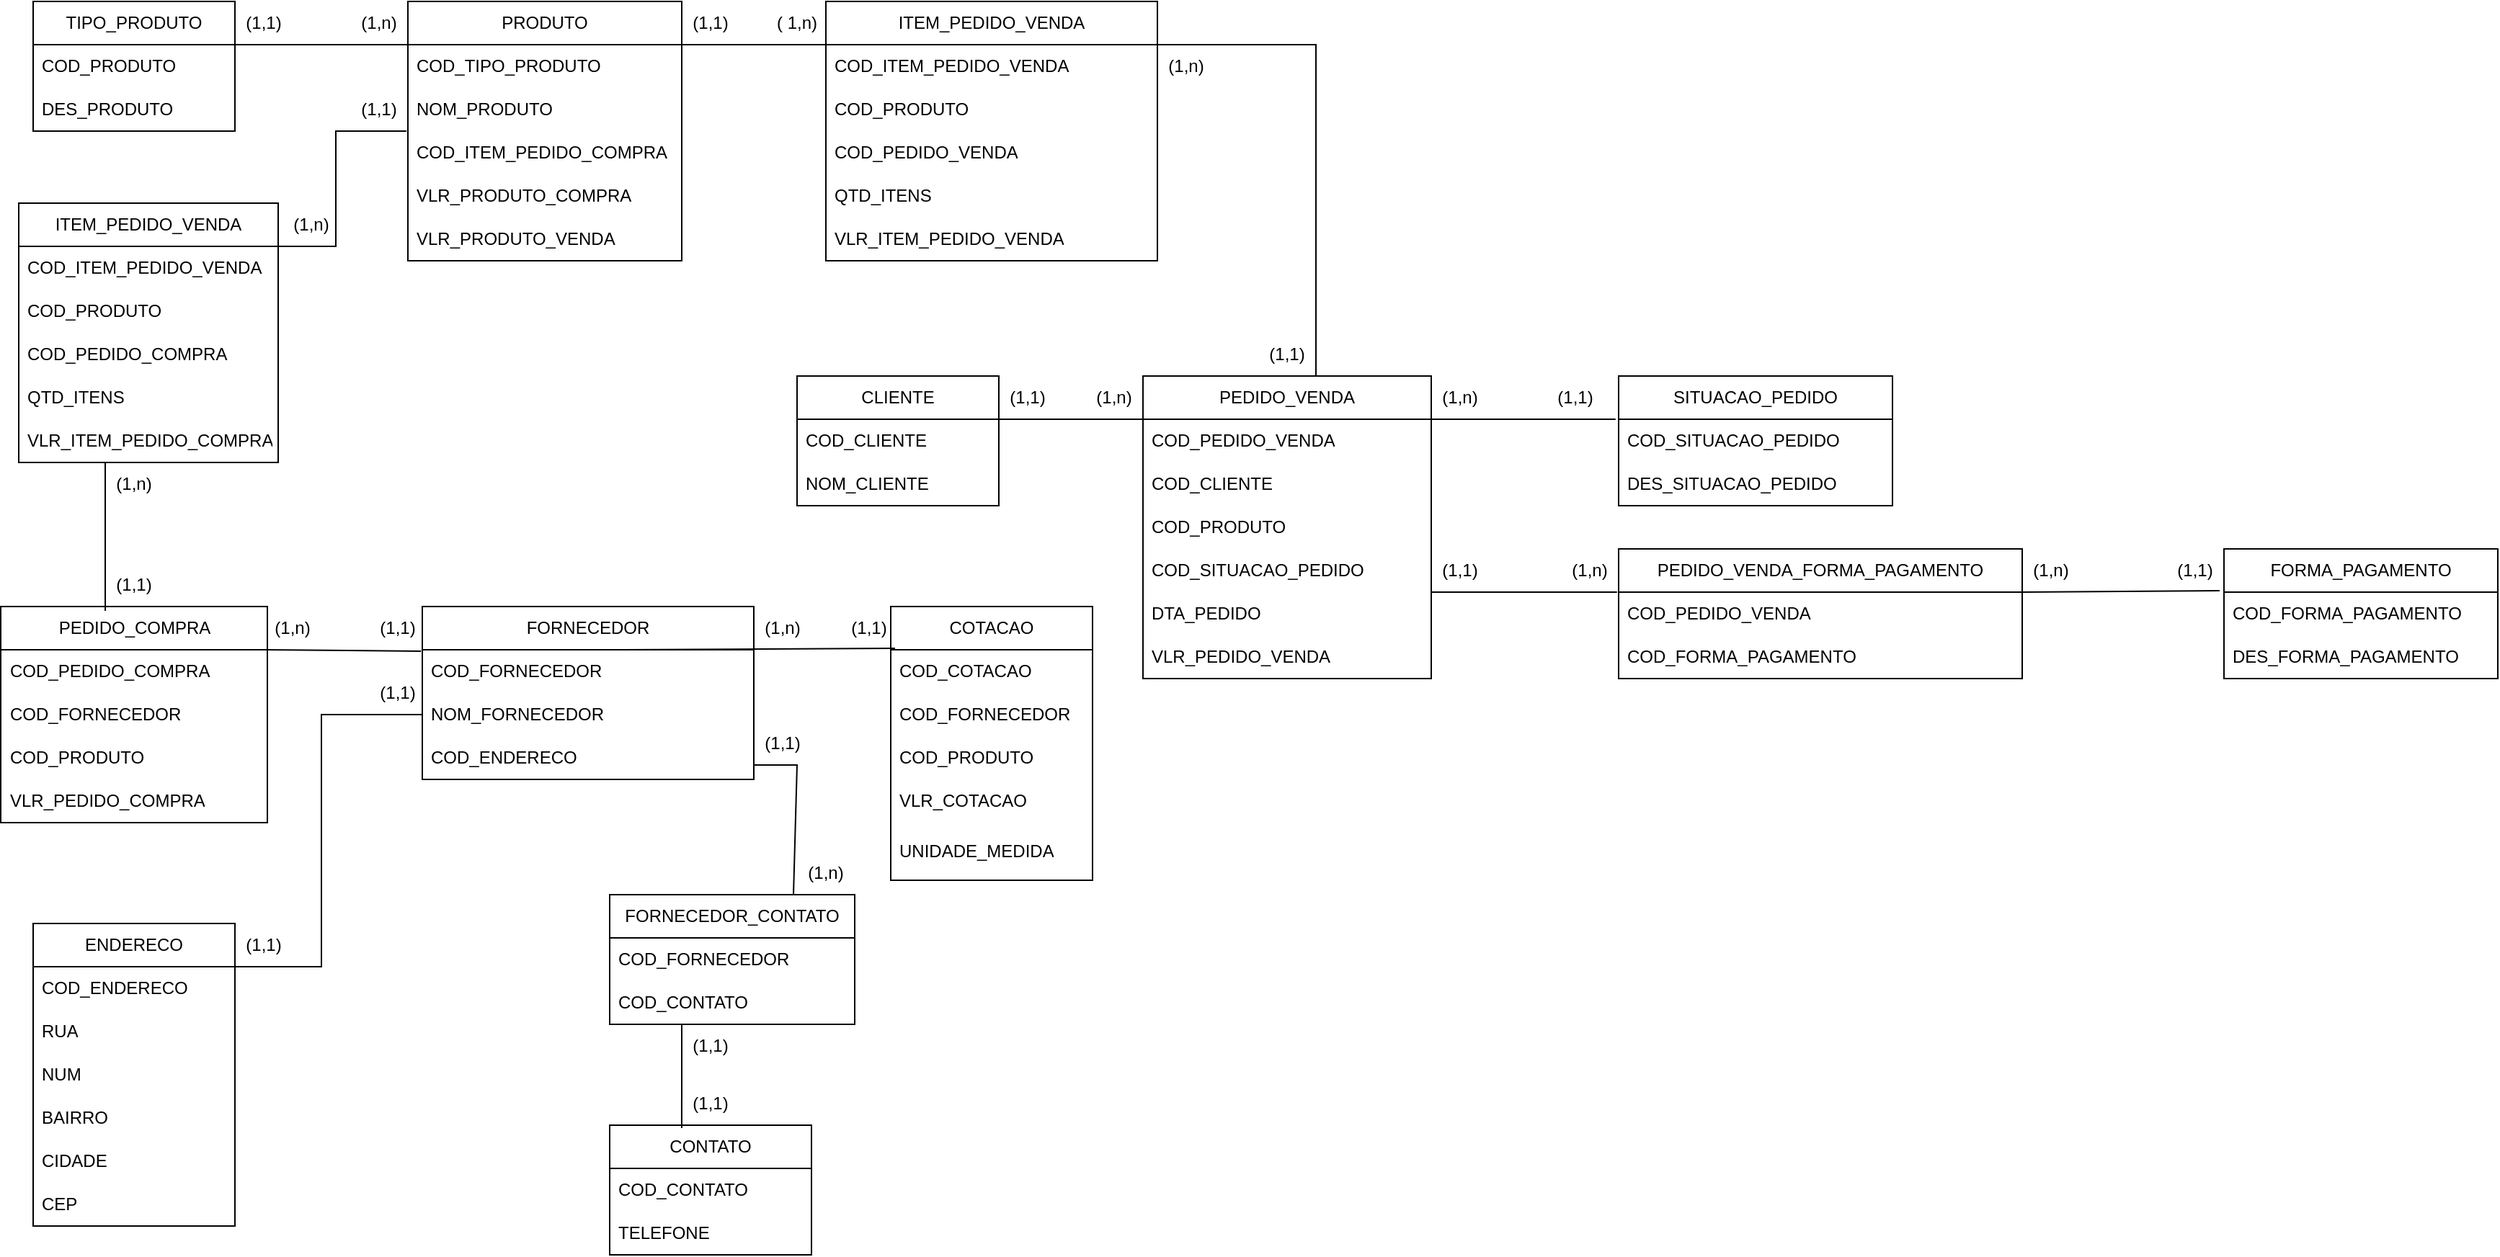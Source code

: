 <mxfile version="21.7.5" type="google">
  <diagram name="Page-1" id="29qb2iqoRdpx3Sh8ipf0">
    <mxGraphModel grid="1" page="1" gridSize="10" guides="1" tooltips="1" connect="1" arrows="1" fold="1" pageScale="1" pageWidth="850" pageHeight="1100" math="0" shadow="0">
      <root>
        <mxCell id="0" />
        <mxCell id="1" parent="0" />
        <mxCell id="MdboUgI8TvP3iprR90km-1" value="PRODUTO" style="swimlane;fontStyle=0;childLayout=stackLayout;horizontal=1;startSize=30;horizontalStack=0;resizeParent=1;resizeParentMax=0;resizeLast=0;collapsible=1;marginBottom=0;whiteSpace=wrap;html=1;" vertex="1" parent="1">
          <mxGeometry x="60" y="320" width="190" height="180" as="geometry" />
        </mxCell>
        <mxCell id="MdboUgI8TvP3iprR90km-2" value="COD_TIPO_PRODUTO" style="text;strokeColor=none;fillColor=none;align=left;verticalAlign=middle;spacingLeft=4;spacingRight=4;overflow=hidden;points=[[0,0.5],[1,0.5]];portConstraint=eastwest;rotatable=0;whiteSpace=wrap;html=1;" vertex="1" parent="MdboUgI8TvP3iprR90km-1">
          <mxGeometry y="30" width="190" height="30" as="geometry" />
        </mxCell>
        <mxCell id="MdboUgI8TvP3iprR90km-3" value="NOM_PRODUTO" style="text;strokeColor=none;fillColor=none;align=left;verticalAlign=middle;spacingLeft=4;spacingRight=4;overflow=hidden;points=[[0,0.5],[1,0.5]];portConstraint=eastwest;rotatable=0;whiteSpace=wrap;html=1;" vertex="1" parent="MdboUgI8TvP3iprR90km-1">
          <mxGeometry y="60" width="190" height="30" as="geometry" />
        </mxCell>
        <mxCell id="MdboUgI8TvP3iprR90km-4" value="COD_ITEM_PEDIDO_COMPRA" style="text;strokeColor=none;fillColor=none;align=left;verticalAlign=middle;spacingLeft=4;spacingRight=4;overflow=hidden;points=[[0,0.5],[1,0.5]];portConstraint=eastwest;rotatable=0;whiteSpace=wrap;html=1;" vertex="1" parent="MdboUgI8TvP3iprR90km-1">
          <mxGeometry y="90" width="190" height="30" as="geometry" />
        </mxCell>
        <mxCell id="MdboUgI8TvP3iprR90km-5" value="VLR_PRODUTO_COMPRA" style="text;strokeColor=none;fillColor=none;align=left;verticalAlign=middle;spacingLeft=4;spacingRight=4;overflow=hidden;points=[[0,0.5],[1,0.5]];portConstraint=eastwest;rotatable=0;whiteSpace=wrap;html=1;" vertex="1" parent="MdboUgI8TvP3iprR90km-1">
          <mxGeometry y="120" width="190" height="30" as="geometry" />
        </mxCell>
        <mxCell id="MdboUgI8TvP3iprR90km-6" value="VLR_PRODUTO_VENDA" style="text;strokeColor=none;fillColor=none;align=left;verticalAlign=middle;spacingLeft=4;spacingRight=4;overflow=hidden;points=[[0,0.5],[1,0.5]];portConstraint=eastwest;rotatable=0;whiteSpace=wrap;html=1;" vertex="1" parent="MdboUgI8TvP3iprR90km-1">
          <mxGeometry y="150" width="190" height="30" as="geometry" />
        </mxCell>
        <mxCell id="MdboUgI8TvP3iprR90km-7" value="TIPO_PRODUTO" style="swimlane;fontStyle=0;childLayout=stackLayout;horizontal=1;startSize=30;horizontalStack=0;resizeParent=1;resizeParentMax=0;resizeLast=0;collapsible=1;marginBottom=0;whiteSpace=wrap;html=1;" vertex="1" parent="1">
          <mxGeometry x="-200" y="320" width="140" height="90" as="geometry" />
        </mxCell>
        <mxCell id="MdboUgI8TvP3iprR90km-8" value="COD_PRODUTO" style="text;strokeColor=none;fillColor=none;align=left;verticalAlign=middle;spacingLeft=4;spacingRight=4;overflow=hidden;points=[[0,0.5],[1,0.5]];portConstraint=eastwest;rotatable=0;whiteSpace=wrap;html=1;" vertex="1" parent="MdboUgI8TvP3iprR90km-7">
          <mxGeometry y="30" width="140" height="30" as="geometry" />
        </mxCell>
        <mxCell id="MdboUgI8TvP3iprR90km-9" value="DES_PRODUTO" style="text;strokeColor=none;fillColor=none;align=left;verticalAlign=middle;spacingLeft=4;spacingRight=4;overflow=hidden;points=[[0,0.5],[1,0.5]];portConstraint=eastwest;rotatable=0;whiteSpace=wrap;html=1;" vertex="1" parent="MdboUgI8TvP3iprR90km-7">
          <mxGeometry y="60" width="140" height="30" as="geometry" />
        </mxCell>
        <mxCell id="MdboUgI8TvP3iprR90km-10" value="" style="endArrow=none;html=1;rounded=0;" edge="1" parent="1">
          <mxGeometry width="50" height="50" relative="1" as="geometry">
            <mxPoint x="-60" y="350" as="sourcePoint" />
            <mxPoint x="60" y="350" as="targetPoint" />
          </mxGeometry>
        </mxCell>
        <mxCell id="MdboUgI8TvP3iprR90km-11" value="FORNECEDOR" style="swimlane;fontStyle=0;childLayout=stackLayout;horizontal=1;startSize=30;horizontalStack=0;resizeParent=1;resizeParentMax=0;resizeLast=0;collapsible=1;marginBottom=0;whiteSpace=wrap;html=1;" vertex="1" parent="1">
          <mxGeometry x="70" y="740" width="230" height="120" as="geometry" />
        </mxCell>
        <mxCell id="MdboUgI8TvP3iprR90km-12" value="COD_FORNECEDOR" style="text;strokeColor=none;fillColor=none;align=left;verticalAlign=middle;spacingLeft=4;spacingRight=4;overflow=hidden;points=[[0,0.5],[1,0.5]];portConstraint=eastwest;rotatable=0;whiteSpace=wrap;html=1;" vertex="1" parent="MdboUgI8TvP3iprR90km-11">
          <mxGeometry y="30" width="230" height="30" as="geometry" />
        </mxCell>
        <mxCell id="MdboUgI8TvP3iprR90km-13" value="NOM_FORNECEDOR" style="text;strokeColor=none;fillColor=none;align=left;verticalAlign=middle;spacingLeft=4;spacingRight=4;overflow=hidden;points=[[0,0.5],[1,0.5]];portConstraint=eastwest;rotatable=0;whiteSpace=wrap;html=1;" vertex="1" parent="MdboUgI8TvP3iprR90km-11">
          <mxGeometry y="60" width="230" height="30" as="geometry" />
        </mxCell>
        <mxCell id="MdboUgI8TvP3iprR90km-14" value="COD_ENDERECO" style="text;strokeColor=none;fillColor=none;align=left;verticalAlign=middle;spacingLeft=4;spacingRight=4;overflow=hidden;points=[[0,0.5],[1,0.5]];portConstraint=eastwest;rotatable=0;whiteSpace=wrap;html=1;" vertex="1" parent="MdboUgI8TvP3iprR90km-11">
          <mxGeometry y="90" width="230" height="30" as="geometry" />
        </mxCell>
        <mxCell id="MdboUgI8TvP3iprR90km-15" value="CLIENTE" style="swimlane;fontStyle=0;childLayout=stackLayout;horizontal=1;startSize=30;horizontalStack=0;resizeParent=1;resizeParentMax=0;resizeLast=0;collapsible=1;marginBottom=0;whiteSpace=wrap;html=1;" vertex="1" parent="1">
          <mxGeometry x="330" y="580" width="140" height="90" as="geometry" />
        </mxCell>
        <mxCell id="MdboUgI8TvP3iprR90km-16" value="COD_CLIENTE" style="text;strokeColor=none;fillColor=none;align=left;verticalAlign=middle;spacingLeft=4;spacingRight=4;overflow=hidden;points=[[0,0.5],[1,0.5]];portConstraint=eastwest;rotatable=0;whiteSpace=wrap;html=1;" vertex="1" parent="MdboUgI8TvP3iprR90km-15">
          <mxGeometry y="30" width="140" height="30" as="geometry" />
        </mxCell>
        <mxCell id="MdboUgI8TvP3iprR90km-17" value="NOM_CLIENTE" style="text;strokeColor=none;fillColor=none;align=left;verticalAlign=middle;spacingLeft=4;spacingRight=4;overflow=hidden;points=[[0,0.5],[1,0.5]];portConstraint=eastwest;rotatable=0;whiteSpace=wrap;html=1;" vertex="1" parent="MdboUgI8TvP3iprR90km-15">
          <mxGeometry y="60" width="140" height="30" as="geometry" />
        </mxCell>
        <mxCell id="MdboUgI8TvP3iprR90km-18" value="PEDIDO_VENDA" style="swimlane;fontStyle=0;childLayout=stackLayout;horizontal=1;startSize=30;horizontalStack=0;resizeParent=1;resizeParentMax=0;resizeLast=0;collapsible=1;marginBottom=0;whiteSpace=wrap;html=1;" vertex="1" parent="1">
          <mxGeometry x="570" y="580" width="200" height="210" as="geometry" />
        </mxCell>
        <mxCell id="MdboUgI8TvP3iprR90km-19" value="COD_PEDIDO_VENDA" style="text;strokeColor=none;fillColor=none;align=left;verticalAlign=middle;spacingLeft=4;spacingRight=4;overflow=hidden;points=[[0,0.5],[1,0.5]];portConstraint=eastwest;rotatable=0;whiteSpace=wrap;html=1;" vertex="1" parent="MdboUgI8TvP3iprR90km-18">
          <mxGeometry y="30" width="200" height="30" as="geometry" />
        </mxCell>
        <mxCell id="MdboUgI8TvP3iprR90km-20" value="COD_CLIENTE" style="text;strokeColor=none;fillColor=none;align=left;verticalAlign=middle;spacingLeft=4;spacingRight=4;overflow=hidden;points=[[0,0.5],[1,0.5]];portConstraint=eastwest;rotatable=0;whiteSpace=wrap;html=1;" vertex="1" parent="MdboUgI8TvP3iprR90km-18">
          <mxGeometry y="60" width="200" height="30" as="geometry" />
        </mxCell>
        <mxCell id="MdboUgI8TvP3iprR90km-21" value="COD_PRODUTO" style="text;strokeColor=none;fillColor=none;align=left;verticalAlign=middle;spacingLeft=4;spacingRight=4;overflow=hidden;points=[[0,0.5],[1,0.5]];portConstraint=eastwest;rotatable=0;whiteSpace=wrap;html=1;" vertex="1" parent="MdboUgI8TvP3iprR90km-18">
          <mxGeometry y="90" width="200" height="30" as="geometry" />
        </mxCell>
        <mxCell id="MdboUgI8TvP3iprR90km-22" value="COD_SITUACAO_PEDIDO" style="text;strokeColor=none;fillColor=none;align=left;verticalAlign=middle;spacingLeft=4;spacingRight=4;overflow=hidden;points=[[0,0.5],[1,0.5]];portConstraint=eastwest;rotatable=0;whiteSpace=wrap;html=1;" vertex="1" parent="MdboUgI8TvP3iprR90km-18">
          <mxGeometry y="120" width="200" height="30" as="geometry" />
        </mxCell>
        <mxCell id="MdboUgI8TvP3iprR90km-23" value="DTA_PEDIDO" style="text;strokeColor=none;fillColor=none;align=left;verticalAlign=middle;spacingLeft=4;spacingRight=4;overflow=hidden;points=[[0,0.5],[1,0.5]];portConstraint=eastwest;rotatable=0;whiteSpace=wrap;html=1;" vertex="1" parent="MdboUgI8TvP3iprR90km-18">
          <mxGeometry y="150" width="200" height="30" as="geometry" />
        </mxCell>
        <mxCell id="MdboUgI8TvP3iprR90km-24" value="VLR_PEDIDO_VENDA" style="text;strokeColor=none;fillColor=none;align=left;verticalAlign=middle;spacingLeft=4;spacingRight=4;overflow=hidden;points=[[0,0.5],[1,0.5]];portConstraint=eastwest;rotatable=0;whiteSpace=wrap;html=1;" vertex="1" parent="MdboUgI8TvP3iprR90km-18">
          <mxGeometry y="180" width="200" height="30" as="geometry" />
        </mxCell>
        <mxCell id="MdboUgI8TvP3iprR90km-25" value="SITUACAO_PEDIDO" style="swimlane;fontStyle=0;childLayout=stackLayout;horizontal=1;startSize=30;horizontalStack=0;resizeParent=1;resizeParentMax=0;resizeLast=0;collapsible=1;marginBottom=0;whiteSpace=wrap;html=1;" vertex="1" parent="1">
          <mxGeometry x="900" y="580" width="190" height="90" as="geometry" />
        </mxCell>
        <mxCell id="MdboUgI8TvP3iprR90km-26" value="COD_SITUACAO_PEDIDO" style="text;strokeColor=none;fillColor=none;align=left;verticalAlign=middle;spacingLeft=4;spacingRight=4;overflow=hidden;points=[[0,0.5],[1,0.5]];portConstraint=eastwest;rotatable=0;whiteSpace=wrap;html=1;" vertex="1" parent="MdboUgI8TvP3iprR90km-25">
          <mxGeometry y="30" width="190" height="30" as="geometry" />
        </mxCell>
        <mxCell id="MdboUgI8TvP3iprR90km-27" value="DES_SITUACAO_PEDIDO" style="text;strokeColor=none;fillColor=none;align=left;verticalAlign=middle;spacingLeft=4;spacingRight=4;overflow=hidden;points=[[0,0.5],[1,0.5]];portConstraint=eastwest;rotatable=0;whiteSpace=wrap;html=1;" vertex="1" parent="MdboUgI8TvP3iprR90km-25">
          <mxGeometry y="60" width="190" height="30" as="geometry" />
        </mxCell>
        <mxCell id="MdboUgI8TvP3iprR90km-28" value="FORMA_PAGAMENTO" style="swimlane;fontStyle=0;childLayout=stackLayout;horizontal=1;startSize=30;horizontalStack=0;resizeParent=1;resizeParentMax=0;resizeLast=0;collapsible=1;marginBottom=0;whiteSpace=wrap;html=1;" vertex="1" parent="1">
          <mxGeometry x="1320" y="700" width="190" height="90" as="geometry" />
        </mxCell>
        <mxCell id="MdboUgI8TvP3iprR90km-29" value="COD_FORMA_PAGAMENTO" style="text;strokeColor=none;fillColor=none;align=left;verticalAlign=middle;spacingLeft=4;spacingRight=4;overflow=hidden;points=[[0,0.5],[1,0.5]];portConstraint=eastwest;rotatable=0;whiteSpace=wrap;html=1;" vertex="1" parent="MdboUgI8TvP3iprR90km-28">
          <mxGeometry y="30" width="190" height="30" as="geometry" />
        </mxCell>
        <mxCell id="MdboUgI8TvP3iprR90km-30" value="DES_FORMA_PAGAMENTO" style="text;strokeColor=none;fillColor=none;align=left;verticalAlign=middle;spacingLeft=4;spacingRight=4;overflow=hidden;points=[[0,0.5],[1,0.5]];portConstraint=eastwest;rotatable=0;whiteSpace=wrap;html=1;" vertex="1" parent="MdboUgI8TvP3iprR90km-28">
          <mxGeometry y="60" width="190" height="30" as="geometry" />
        </mxCell>
        <mxCell id="MdboUgI8TvP3iprR90km-31" value="" style="endArrow=none;html=1;rounded=0;entryX=0.006;entryY=0;entryDx=0;entryDy=0;entryPerimeter=0;" edge="1" parent="1" target="MdboUgI8TvP3iprR90km-19">
          <mxGeometry width="50" height="50" relative="1" as="geometry">
            <mxPoint x="470" y="610" as="sourcePoint" />
            <mxPoint x="520" y="560" as="targetPoint" />
          </mxGeometry>
        </mxCell>
        <mxCell id="MdboUgI8TvP3iprR90km-32" value="" style="endArrow=none;html=1;rounded=0;entryX=-0.011;entryY=0;entryDx=0;entryDy=0;entryPerimeter=0;" edge="1" parent="1" target="MdboUgI8TvP3iprR90km-26">
          <mxGeometry width="50" height="50" relative="1" as="geometry">
            <mxPoint x="730" y="610" as="sourcePoint" />
            <mxPoint x="780" y="560" as="targetPoint" />
          </mxGeometry>
        </mxCell>
        <mxCell id="MdboUgI8TvP3iprR90km-33" value="COTACAO" style="swimlane;fontStyle=0;childLayout=stackLayout;horizontal=1;startSize=30;horizontalStack=0;resizeParent=1;resizeParentMax=0;resizeLast=0;collapsible=1;marginBottom=0;whiteSpace=wrap;html=1;" vertex="1" parent="1">
          <mxGeometry x="395" y="740" width="140" height="190" as="geometry" />
        </mxCell>
        <mxCell id="MdboUgI8TvP3iprR90km-34" value="COD_COTACAO" style="text;strokeColor=none;fillColor=none;align=left;verticalAlign=middle;spacingLeft=4;spacingRight=4;overflow=hidden;points=[[0,0.5],[1,0.5]];portConstraint=eastwest;rotatable=0;whiteSpace=wrap;html=1;" vertex="1" parent="MdboUgI8TvP3iprR90km-33">
          <mxGeometry y="30" width="140" height="30" as="geometry" />
        </mxCell>
        <mxCell id="MdboUgI8TvP3iprR90km-35" value="COD_FORNECEDOR" style="text;strokeColor=none;fillColor=none;align=left;verticalAlign=middle;spacingLeft=4;spacingRight=4;overflow=hidden;points=[[0,0.5],[1,0.5]];portConstraint=eastwest;rotatable=0;whiteSpace=wrap;html=1;" vertex="1" parent="MdboUgI8TvP3iprR90km-33">
          <mxGeometry y="60" width="140" height="30" as="geometry" />
        </mxCell>
        <mxCell id="MdboUgI8TvP3iprR90km-36" value="COD_PRODUTO" style="text;strokeColor=none;fillColor=none;align=left;verticalAlign=middle;spacingLeft=4;spacingRight=4;overflow=hidden;points=[[0,0.5],[1,0.5]];portConstraint=eastwest;rotatable=0;whiteSpace=wrap;html=1;" vertex="1" parent="MdboUgI8TvP3iprR90km-33">
          <mxGeometry y="90" width="140" height="30" as="geometry" />
        </mxCell>
        <mxCell id="MdboUgI8TvP3iprR90km-37" value="VLR_COTACAO" style="text;strokeColor=none;fillColor=none;align=left;verticalAlign=middle;spacingLeft=4;spacingRight=4;overflow=hidden;points=[[0,0.5],[1,0.5]];portConstraint=eastwest;rotatable=0;whiteSpace=wrap;html=1;" vertex="1" parent="MdboUgI8TvP3iprR90km-33">
          <mxGeometry y="120" width="140" height="30" as="geometry" />
        </mxCell>
        <mxCell id="MdboUgI8TvP3iprR90km-38" value="UNIDADE_MEDIDA" style="text;strokeColor=none;fillColor=none;align=left;verticalAlign=middle;spacingLeft=4;spacingRight=4;overflow=hidden;points=[[0,0.5],[1,0.5]];portConstraint=eastwest;rotatable=0;whiteSpace=wrap;html=1;" vertex="1" parent="MdboUgI8TvP3iprR90km-33">
          <mxGeometry y="150" width="140" height="40" as="geometry" />
        </mxCell>
        <mxCell id="MdboUgI8TvP3iprR90km-39" value="ITEM_PEDIDO_VENDA" style="swimlane;fontStyle=0;childLayout=stackLayout;horizontal=1;startSize=30;horizontalStack=0;resizeParent=1;resizeParentMax=0;resizeLast=0;collapsible=1;marginBottom=0;whiteSpace=wrap;html=1;" vertex="1" parent="1">
          <mxGeometry x="350" y="320" width="230" height="180" as="geometry" />
        </mxCell>
        <mxCell id="MdboUgI8TvP3iprR90km-40" value="COD_ITEM_PEDIDO_VENDA" style="text;strokeColor=none;fillColor=none;align=left;verticalAlign=middle;spacingLeft=4;spacingRight=4;overflow=hidden;points=[[0,0.5],[1,0.5]];portConstraint=eastwest;rotatable=0;whiteSpace=wrap;html=1;" vertex="1" parent="MdboUgI8TvP3iprR90km-39">
          <mxGeometry y="30" width="230" height="30" as="geometry" />
        </mxCell>
        <mxCell id="MdboUgI8TvP3iprR90km-41" value="COD_PRODUTO" style="text;strokeColor=none;fillColor=none;align=left;verticalAlign=middle;spacingLeft=4;spacingRight=4;overflow=hidden;points=[[0,0.5],[1,0.5]];portConstraint=eastwest;rotatable=0;whiteSpace=wrap;html=1;" vertex="1" parent="MdboUgI8TvP3iprR90km-39">
          <mxGeometry y="60" width="230" height="30" as="geometry" />
        </mxCell>
        <mxCell id="MdboUgI8TvP3iprR90km-42" value="COD_PEDIDO_VENDA" style="text;strokeColor=none;fillColor=none;align=left;verticalAlign=middle;spacingLeft=4;spacingRight=4;overflow=hidden;points=[[0,0.5],[1,0.5]];portConstraint=eastwest;rotatable=0;whiteSpace=wrap;html=1;" vertex="1" parent="MdboUgI8TvP3iprR90km-39">
          <mxGeometry y="90" width="230" height="30" as="geometry" />
        </mxCell>
        <mxCell id="MdboUgI8TvP3iprR90km-43" value="QTD_ITENS" style="text;strokeColor=none;fillColor=none;align=left;verticalAlign=middle;spacingLeft=4;spacingRight=4;overflow=hidden;points=[[0,0.5],[1,0.5]];portConstraint=eastwest;rotatable=0;whiteSpace=wrap;html=1;" vertex="1" parent="MdboUgI8TvP3iprR90km-39">
          <mxGeometry y="120" width="230" height="30" as="geometry" />
        </mxCell>
        <mxCell id="MdboUgI8TvP3iprR90km-44" value="VLR_ITEM_PEDIDO_VENDA" style="text;strokeColor=none;fillColor=none;align=left;verticalAlign=middle;spacingLeft=4;spacingRight=4;overflow=hidden;points=[[0,0.5],[1,0.5]];portConstraint=eastwest;rotatable=0;whiteSpace=wrap;html=1;" vertex="1" parent="MdboUgI8TvP3iprR90km-39">
          <mxGeometry y="150" width="230" height="30" as="geometry" />
        </mxCell>
        <mxCell id="MdboUgI8TvP3iprR90km-45" value="" style="endArrow=none;html=1;rounded=0;entryX=0;entryY=0;entryDx=0;entryDy=0;entryPerimeter=0;" edge="1" parent="1" target="MdboUgI8TvP3iprR90km-40">
          <mxGeometry width="50" height="50" relative="1" as="geometry">
            <mxPoint x="230" y="350" as="sourcePoint" />
            <mxPoint x="280" y="300" as="targetPoint" />
          </mxGeometry>
        </mxCell>
        <mxCell id="MdboUgI8TvP3iprR90km-46" value="" style="endArrow=none;html=1;rounded=0;" edge="1" parent="1">
          <mxGeometry width="50" height="50" relative="1" as="geometry">
            <mxPoint x="690" y="580" as="sourcePoint" />
            <mxPoint x="580" y="350" as="targetPoint" />
            <Array as="points">
              <mxPoint x="690" y="350" />
            </Array>
          </mxGeometry>
        </mxCell>
        <mxCell id="MdboUgI8TvP3iprR90km-47" value="PEDIDO_COMPRA" style="swimlane;fontStyle=0;childLayout=stackLayout;horizontal=1;startSize=30;horizontalStack=0;resizeParent=1;resizeParentMax=0;resizeLast=0;collapsible=1;marginBottom=0;whiteSpace=wrap;html=1;" vertex="1" parent="1">
          <mxGeometry x="-222.5" y="740" width="185" height="150" as="geometry" />
        </mxCell>
        <mxCell id="MdboUgI8TvP3iprR90km-48" value="COD_PEDIDO_COMPRA" style="text;strokeColor=none;fillColor=none;align=left;verticalAlign=middle;spacingLeft=4;spacingRight=4;overflow=hidden;points=[[0,0.5],[1,0.5]];portConstraint=eastwest;rotatable=0;whiteSpace=wrap;html=1;" vertex="1" parent="MdboUgI8TvP3iprR90km-47">
          <mxGeometry y="30" width="185" height="30" as="geometry" />
        </mxCell>
        <mxCell id="MdboUgI8TvP3iprR90km-49" value="COD_FORNECEDOR" style="text;strokeColor=none;fillColor=none;align=left;verticalAlign=middle;spacingLeft=4;spacingRight=4;overflow=hidden;points=[[0,0.5],[1,0.5]];portConstraint=eastwest;rotatable=0;whiteSpace=wrap;html=1;" vertex="1" parent="MdboUgI8TvP3iprR90km-47">
          <mxGeometry y="60" width="185" height="30" as="geometry" />
        </mxCell>
        <mxCell id="MdboUgI8TvP3iprR90km-50" value="COD_PRODUTO" style="text;strokeColor=none;fillColor=none;align=left;verticalAlign=middle;spacingLeft=4;spacingRight=4;overflow=hidden;points=[[0,0.5],[1,0.5]];portConstraint=eastwest;rotatable=0;whiteSpace=wrap;html=1;" vertex="1" parent="MdboUgI8TvP3iprR90km-47">
          <mxGeometry y="90" width="185" height="30" as="geometry" />
        </mxCell>
        <mxCell id="MdboUgI8TvP3iprR90km-51" value="VLR_PEDIDO_COMPRA" style="text;strokeColor=none;fillColor=none;align=left;verticalAlign=middle;spacingLeft=4;spacingRight=4;overflow=hidden;points=[[0,0.5],[1,0.5]];portConstraint=eastwest;rotatable=0;whiteSpace=wrap;html=1;" vertex="1" parent="MdboUgI8TvP3iprR90km-47">
          <mxGeometry y="120" width="185" height="30" as="geometry" />
        </mxCell>
        <mxCell id="MdboUgI8TvP3iprR90km-52" value="ITEM_PEDIDO_VENDA" style="swimlane;fontStyle=0;childLayout=stackLayout;horizontal=1;startSize=30;horizontalStack=0;resizeParent=1;resizeParentMax=0;resizeLast=0;collapsible=1;marginBottom=0;whiteSpace=wrap;html=1;" vertex="1" parent="1">
          <mxGeometry x="-210" y="460" width="180" height="180" as="geometry" />
        </mxCell>
        <mxCell id="MdboUgI8TvP3iprR90km-53" value="COD_ITEM_PEDIDO_VENDA" style="text;strokeColor=none;fillColor=none;align=left;verticalAlign=middle;spacingLeft=4;spacingRight=4;overflow=hidden;points=[[0,0.5],[1,0.5]];portConstraint=eastwest;rotatable=0;whiteSpace=wrap;html=1;" vertex="1" parent="MdboUgI8TvP3iprR90km-52">
          <mxGeometry y="30" width="180" height="30" as="geometry" />
        </mxCell>
        <mxCell id="MdboUgI8TvP3iprR90km-54" value="COD_PRODUTO" style="text;strokeColor=none;fillColor=none;align=left;verticalAlign=middle;spacingLeft=4;spacingRight=4;overflow=hidden;points=[[0,0.5],[1,0.5]];portConstraint=eastwest;rotatable=0;whiteSpace=wrap;html=1;" vertex="1" parent="MdboUgI8TvP3iprR90km-52">
          <mxGeometry y="60" width="180" height="30" as="geometry" />
        </mxCell>
        <mxCell id="MdboUgI8TvP3iprR90km-55" value="COD_PEDIDO_COMPRA" style="text;strokeColor=none;fillColor=none;align=left;verticalAlign=middle;spacingLeft=4;spacingRight=4;overflow=hidden;points=[[0,0.5],[1,0.5]];portConstraint=eastwest;rotatable=0;whiteSpace=wrap;html=1;" vertex="1" parent="MdboUgI8TvP3iprR90km-52">
          <mxGeometry y="90" width="180" height="30" as="geometry" />
        </mxCell>
        <mxCell id="MdboUgI8TvP3iprR90km-56" value="QTD_ITENS" style="text;strokeColor=none;fillColor=none;align=left;verticalAlign=middle;spacingLeft=4;spacingRight=4;overflow=hidden;points=[[0,0.5],[1,0.5]];portConstraint=eastwest;rotatable=0;whiteSpace=wrap;html=1;" vertex="1" parent="MdboUgI8TvP3iprR90km-52">
          <mxGeometry y="120" width="180" height="30" as="geometry" />
        </mxCell>
        <mxCell id="MdboUgI8TvP3iprR90km-57" value="VLR_ITEM_PEDIDO_COMPRA" style="text;strokeColor=none;fillColor=none;align=left;verticalAlign=middle;spacingLeft=4;spacingRight=4;overflow=hidden;points=[[0,0.5],[1,0.5]];portConstraint=eastwest;rotatable=0;whiteSpace=wrap;html=1;" vertex="1" parent="MdboUgI8TvP3iprR90km-52">
          <mxGeometry y="150" width="180" height="30" as="geometry" />
        </mxCell>
        <mxCell id="MdboUgI8TvP3iprR90km-58" value="" style="endArrow=none;html=1;rounded=0;entryX=0.021;entryY=-0.033;entryDx=0;entryDy=0;entryPerimeter=0;" edge="1" parent="1" target="MdboUgI8TvP3iprR90km-34">
          <mxGeometry width="50" height="50" relative="1" as="geometry">
            <mxPoint x="210" y="770" as="sourcePoint" />
            <mxPoint x="260" y="720" as="targetPoint" />
          </mxGeometry>
        </mxCell>
        <mxCell id="MdboUgI8TvP3iprR90km-59" value="" style="endArrow=none;html=1;rounded=0;exitX=0.392;exitY=0.02;exitDx=0;exitDy=0;exitPerimeter=0;" edge="1" parent="1" source="MdboUgI8TvP3iprR90km-47">
          <mxGeometry width="50" height="50" relative="1" as="geometry">
            <mxPoint x="-150" y="730" as="sourcePoint" />
            <mxPoint x="-150" y="640" as="targetPoint" />
          </mxGeometry>
        </mxCell>
        <mxCell id="MdboUgI8TvP3iprR90km-60" value="" style="endArrow=none;html=1;rounded=0;entryX=-0.005;entryY=0;entryDx=0;entryDy=0;entryPerimeter=0;" edge="1" parent="1" target="MdboUgI8TvP3iprR90km-4">
          <mxGeometry width="50" height="50" relative="1" as="geometry">
            <mxPoint x="-30" y="490" as="sourcePoint" />
            <mxPoint x="50" y="490" as="targetPoint" />
            <Array as="points">
              <mxPoint x="10" y="490" />
              <mxPoint x="10" y="410" />
            </Array>
          </mxGeometry>
        </mxCell>
        <mxCell id="MdboUgI8TvP3iprR90km-61" value="" style="endArrow=none;html=1;rounded=0;entryX=-0.004;entryY=0.033;entryDx=0;entryDy=0;entryPerimeter=0;" edge="1" parent="1" target="MdboUgI8TvP3iprR90km-12">
          <mxGeometry width="50" height="50" relative="1" as="geometry">
            <mxPoint x="-40" y="770" as="sourcePoint" />
            <mxPoint x="10" y="720" as="targetPoint" />
          </mxGeometry>
        </mxCell>
        <mxCell id="MdboUgI8TvP3iprR90km-62" value="ENDERECO" style="swimlane;fontStyle=0;childLayout=stackLayout;horizontal=1;startSize=30;horizontalStack=0;resizeParent=1;resizeParentMax=0;resizeLast=0;collapsible=1;marginBottom=0;whiteSpace=wrap;html=1;" vertex="1" parent="1">
          <mxGeometry x="-200" y="960" width="140" height="210" as="geometry" />
        </mxCell>
        <mxCell id="MdboUgI8TvP3iprR90km-63" value="COD_ENDERECO" style="text;strokeColor=none;fillColor=none;align=left;verticalAlign=middle;spacingLeft=4;spacingRight=4;overflow=hidden;points=[[0,0.5],[1,0.5]];portConstraint=eastwest;rotatable=0;whiteSpace=wrap;html=1;" vertex="1" parent="MdboUgI8TvP3iprR90km-62">
          <mxGeometry y="30" width="140" height="30" as="geometry" />
        </mxCell>
        <mxCell id="MdboUgI8TvP3iprR90km-64" value="RUA" style="text;strokeColor=none;fillColor=none;align=left;verticalAlign=middle;spacingLeft=4;spacingRight=4;overflow=hidden;points=[[0,0.5],[1,0.5]];portConstraint=eastwest;rotatable=0;whiteSpace=wrap;html=1;" vertex="1" parent="MdboUgI8TvP3iprR90km-62">
          <mxGeometry y="60" width="140" height="30" as="geometry" />
        </mxCell>
        <mxCell id="MdboUgI8TvP3iprR90km-65" value="NUM" style="text;strokeColor=none;fillColor=none;align=left;verticalAlign=middle;spacingLeft=4;spacingRight=4;overflow=hidden;points=[[0,0.5],[1,0.5]];portConstraint=eastwest;rotatable=0;whiteSpace=wrap;html=1;" vertex="1" parent="MdboUgI8TvP3iprR90km-62">
          <mxGeometry y="90" width="140" height="30" as="geometry" />
        </mxCell>
        <mxCell id="MdboUgI8TvP3iprR90km-66" value="BAIRRO" style="text;strokeColor=none;fillColor=none;align=left;verticalAlign=middle;spacingLeft=4;spacingRight=4;overflow=hidden;points=[[0,0.5],[1,0.5]];portConstraint=eastwest;rotatable=0;whiteSpace=wrap;html=1;" vertex="1" parent="MdboUgI8TvP3iprR90km-62">
          <mxGeometry y="120" width="140" height="30" as="geometry" />
        </mxCell>
        <mxCell id="MdboUgI8TvP3iprR90km-67" value="CIDADE" style="text;strokeColor=none;fillColor=none;align=left;verticalAlign=middle;spacingLeft=4;spacingRight=4;overflow=hidden;points=[[0,0.5],[1,0.5]];portConstraint=eastwest;rotatable=0;whiteSpace=wrap;html=1;" vertex="1" parent="MdboUgI8TvP3iprR90km-62">
          <mxGeometry y="150" width="140" height="30" as="geometry" />
        </mxCell>
        <mxCell id="MdboUgI8TvP3iprR90km-68" value="CEP" style="text;strokeColor=none;fillColor=none;align=left;verticalAlign=middle;spacingLeft=4;spacingRight=4;overflow=hidden;points=[[0,0.5],[1,0.5]];portConstraint=eastwest;rotatable=0;whiteSpace=wrap;html=1;" vertex="1" parent="MdboUgI8TvP3iprR90km-62">
          <mxGeometry y="180" width="140" height="30" as="geometry" />
        </mxCell>
        <mxCell id="MdboUgI8TvP3iprR90km-69" value="CONTATO" style="swimlane;fontStyle=0;childLayout=stackLayout;horizontal=1;startSize=30;horizontalStack=0;resizeParent=1;resizeParentMax=0;resizeLast=0;collapsible=1;marginBottom=0;whiteSpace=wrap;html=1;" vertex="1" parent="1">
          <mxGeometry x="200" y="1100" width="140" height="90" as="geometry" />
        </mxCell>
        <mxCell id="MdboUgI8TvP3iprR90km-70" value="COD_CONTATO" style="text;strokeColor=none;fillColor=none;align=left;verticalAlign=middle;spacingLeft=4;spacingRight=4;overflow=hidden;points=[[0,0.5],[1,0.5]];portConstraint=eastwest;rotatable=0;whiteSpace=wrap;html=1;" vertex="1" parent="MdboUgI8TvP3iprR90km-69">
          <mxGeometry y="30" width="140" height="30" as="geometry" />
        </mxCell>
        <mxCell id="MdboUgI8TvP3iprR90km-71" value="TELEFONE" style="text;strokeColor=none;fillColor=none;align=left;verticalAlign=middle;spacingLeft=4;spacingRight=4;overflow=hidden;points=[[0,0.5],[1,0.5]];portConstraint=eastwest;rotatable=0;whiteSpace=wrap;html=1;" vertex="1" parent="MdboUgI8TvP3iprR90km-69">
          <mxGeometry y="60" width="140" height="30" as="geometry" />
        </mxCell>
        <mxCell id="MdboUgI8TvP3iprR90km-72" value="FORNECEDOR_CONTATO" style="swimlane;fontStyle=0;childLayout=stackLayout;horizontal=1;startSize=30;horizontalStack=0;resizeParent=1;resizeParentMax=0;resizeLast=0;collapsible=1;marginBottom=0;whiteSpace=wrap;html=1;" vertex="1" parent="1">
          <mxGeometry x="200" y="940" width="170" height="90" as="geometry" />
        </mxCell>
        <mxCell id="MdboUgI8TvP3iprR90km-73" value="COD_FORNECEDOR" style="text;strokeColor=none;fillColor=none;align=left;verticalAlign=middle;spacingLeft=4;spacingRight=4;overflow=hidden;points=[[0,0.5],[1,0.5]];portConstraint=eastwest;rotatable=0;whiteSpace=wrap;html=1;" vertex="1" parent="MdboUgI8TvP3iprR90km-72">
          <mxGeometry y="30" width="170" height="30" as="geometry" />
        </mxCell>
        <mxCell id="MdboUgI8TvP3iprR90km-74" value="COD_CONTATO" style="text;strokeColor=none;fillColor=none;align=left;verticalAlign=middle;spacingLeft=4;spacingRight=4;overflow=hidden;points=[[0,0.5],[1,0.5]];portConstraint=eastwest;rotatable=0;whiteSpace=wrap;html=1;" vertex="1" parent="MdboUgI8TvP3iprR90km-72">
          <mxGeometry y="60" width="170" height="30" as="geometry" />
        </mxCell>
        <mxCell id="MdboUgI8TvP3iprR90km-75" value="" style="endArrow=none;html=1;rounded=0;exitX=0.357;exitY=0.022;exitDx=0;exitDy=0;exitPerimeter=0;" edge="1" parent="1" source="MdboUgI8TvP3iprR90km-69">
          <mxGeometry width="50" height="50" relative="1" as="geometry">
            <mxPoint x="200" y="1080" as="sourcePoint" />
            <mxPoint x="250" y="1030" as="targetPoint" />
          </mxGeometry>
        </mxCell>
        <mxCell id="MdboUgI8TvP3iprR90km-76" value="" style="endArrow=none;html=1;rounded=0;entryX=0;entryY=0.5;entryDx=0;entryDy=0;" edge="1" parent="1" target="MdboUgI8TvP3iprR90km-13">
          <mxGeometry width="50" height="50" relative="1" as="geometry">
            <mxPoint x="-60" y="990" as="sourcePoint" />
            <mxPoint x="-10" y="940" as="targetPoint" />
            <Array as="points">
              <mxPoint y="990" />
              <mxPoint y="815" />
            </Array>
          </mxGeometry>
        </mxCell>
        <mxCell id="MdboUgI8TvP3iprR90km-77" value="" style="endArrow=none;html=1;rounded=0;entryX=0.75;entryY=0;entryDx=0;entryDy=0;" edge="1" parent="1" target="MdboUgI8TvP3iprR90km-72">
          <mxGeometry width="50" height="50" relative="1" as="geometry">
            <mxPoint x="300" y="850" as="sourcePoint" />
            <mxPoint x="350" y="800" as="targetPoint" />
            <Array as="points">
              <mxPoint x="330" y="850" />
            </Array>
          </mxGeometry>
        </mxCell>
        <mxCell id="MdboUgI8TvP3iprR90km-78" value="(1,1)" style="text;html=1;strokeColor=none;fillColor=none;align=center;verticalAlign=middle;whiteSpace=wrap;rounded=0;" vertex="1" parent="1">
          <mxGeometry x="240" y="320" width="60" height="30" as="geometry" />
        </mxCell>
        <mxCell id="MdboUgI8TvP3iprR90km-79" value="( 1,n)" style="text;html=1;strokeColor=none;fillColor=none;align=center;verticalAlign=middle;whiteSpace=wrap;rounded=0;" vertex="1" parent="1">
          <mxGeometry x="300" y="320" width="60" height="30" as="geometry" />
        </mxCell>
        <mxCell id="MdboUgI8TvP3iprR90km-80" value="(1,1)" style="text;html=1;strokeColor=none;fillColor=none;align=center;verticalAlign=middle;whiteSpace=wrap;rounded=0;" vertex="1" parent="1">
          <mxGeometry x="460" y="580" width="60" height="30" as="geometry" />
        </mxCell>
        <mxCell id="MdboUgI8TvP3iprR90km-81" value="(1,n)" style="text;html=1;strokeColor=none;fillColor=none;align=center;verticalAlign=middle;whiteSpace=wrap;rounded=0;" vertex="1" parent="1">
          <mxGeometry x="520" y="580" width="60" height="30" as="geometry" />
        </mxCell>
        <mxCell id="MdboUgI8TvP3iprR90km-82" value="(1,1)" style="text;html=1;strokeColor=none;fillColor=none;align=center;verticalAlign=middle;whiteSpace=wrap;rounded=0;" vertex="1" parent="1">
          <mxGeometry x="840" y="580" width="60" height="30" as="geometry" />
        </mxCell>
        <mxCell id="MdboUgI8TvP3iprR90km-83" value="(1,n)" style="text;html=1;strokeColor=none;fillColor=none;align=center;verticalAlign=middle;whiteSpace=wrap;rounded=0;" vertex="1" parent="1">
          <mxGeometry x="760" y="580" width="60" height="30" as="geometry" />
        </mxCell>
        <mxCell id="MdboUgI8TvP3iprR90km-84" value="(1,1)" style="text;html=1;strokeColor=none;fillColor=none;align=center;verticalAlign=middle;whiteSpace=wrap;rounded=0;" vertex="1" parent="1">
          <mxGeometry x="760" y="700" width="60" height="30" as="geometry" />
        </mxCell>
        <mxCell id="MdboUgI8TvP3iprR90km-85" value="PEDIDO_VENDA_FORMA_PAGAMENTO" style="swimlane;fontStyle=0;childLayout=stackLayout;horizontal=1;startSize=30;horizontalStack=0;resizeParent=1;resizeParentMax=0;resizeLast=0;collapsible=1;marginBottom=0;whiteSpace=wrap;html=1;" vertex="1" parent="1">
          <mxGeometry x="900" y="700" width="280" height="90" as="geometry" />
        </mxCell>
        <mxCell id="MdboUgI8TvP3iprR90km-86" value="COD_PEDIDO_VENDA&amp;nbsp;" style="text;strokeColor=none;fillColor=none;align=left;verticalAlign=middle;spacingLeft=4;spacingRight=4;overflow=hidden;points=[[0,0.5],[1,0.5]];portConstraint=eastwest;rotatable=0;whiteSpace=wrap;html=1;" vertex="1" parent="MdboUgI8TvP3iprR90km-85">
          <mxGeometry y="30" width="280" height="30" as="geometry" />
        </mxCell>
        <mxCell id="MdboUgI8TvP3iprR90km-87" value="COD_FORMA_PAGAMENTO" style="text;strokeColor=none;fillColor=none;align=left;verticalAlign=middle;spacingLeft=4;spacingRight=4;overflow=hidden;points=[[0,0.5],[1,0.5]];portConstraint=eastwest;rotatable=0;whiteSpace=wrap;html=1;" vertex="1" parent="MdboUgI8TvP3iprR90km-85">
          <mxGeometry y="60" width="280" height="30" as="geometry" />
        </mxCell>
        <mxCell id="MdboUgI8TvP3iprR90km-88" value="" style="endArrow=none;html=1;rounded=0;entryX=-0.004;entryY=0;entryDx=0;entryDy=0;entryPerimeter=0;" edge="1" parent="1" target="MdboUgI8TvP3iprR90km-86">
          <mxGeometry width="50" height="50" relative="1" as="geometry">
            <mxPoint x="770" y="730" as="sourcePoint" />
            <mxPoint x="820" y="680" as="targetPoint" />
          </mxGeometry>
        </mxCell>
        <mxCell id="MdboUgI8TvP3iprR90km-89" value="" style="endArrow=none;html=1;rounded=0;entryX=-0.016;entryY=-0.033;entryDx=0;entryDy=0;entryPerimeter=0;" edge="1" parent="1" target="MdboUgI8TvP3iprR90km-29">
          <mxGeometry width="50" height="50" relative="1" as="geometry">
            <mxPoint x="1180" y="730" as="sourcePoint" />
            <mxPoint x="1230" y="680" as="targetPoint" />
          </mxGeometry>
        </mxCell>
        <mxCell id="MdboUgI8TvP3iprR90km-90" value="(1,n)" style="text;html=1;strokeColor=none;fillColor=none;align=center;verticalAlign=middle;whiteSpace=wrap;rounded=0;" vertex="1" parent="1">
          <mxGeometry x="850" y="700" width="60" height="30" as="geometry" />
        </mxCell>
        <mxCell id="MdboUgI8TvP3iprR90km-91" value="(1,n)" style="text;html=1;strokeColor=none;fillColor=none;align=center;verticalAlign=middle;whiteSpace=wrap;rounded=0;" vertex="1" parent="1">
          <mxGeometry x="1170" y="700" width="60" height="30" as="geometry" />
        </mxCell>
        <mxCell id="MdboUgI8TvP3iprR90km-92" value="(1,1)" style="text;html=1;strokeColor=none;fillColor=none;align=center;verticalAlign=middle;whiteSpace=wrap;rounded=0;" vertex="1" parent="1">
          <mxGeometry x="1270" y="700" width="60" height="30" as="geometry" />
        </mxCell>
        <mxCell id="MdboUgI8TvP3iprR90km-93" value="(1,1)" style="text;html=1;strokeColor=none;fillColor=none;align=center;verticalAlign=middle;whiteSpace=wrap;rounded=0;" vertex="1" parent="1">
          <mxGeometry x="640" y="550" width="60" height="30" as="geometry" />
        </mxCell>
        <mxCell id="MdboUgI8TvP3iprR90km-94" value="(1,n)" style="text;html=1;strokeColor=none;fillColor=none;align=center;verticalAlign=middle;whiteSpace=wrap;rounded=0;" vertex="1" parent="1">
          <mxGeometry x="570" y="350" width="60" height="30" as="geometry" />
        </mxCell>
        <mxCell id="MdboUgI8TvP3iprR90km-95" value="(1,n)" style="text;html=1;strokeColor=none;fillColor=none;align=center;verticalAlign=middle;whiteSpace=wrap;rounded=0;" vertex="1" parent="1">
          <mxGeometry x="10" y="320" width="60" height="30" as="geometry" />
        </mxCell>
        <mxCell id="MdboUgI8TvP3iprR90km-96" value="(1,1)" style="text;html=1;strokeColor=none;fillColor=none;align=center;verticalAlign=middle;whiteSpace=wrap;rounded=0;" vertex="1" parent="1">
          <mxGeometry x="-70" y="320" width="60" height="30" as="geometry" />
        </mxCell>
        <mxCell id="MdboUgI8TvP3iprR90km-97" value="(1,1)" style="text;html=1;strokeColor=none;fillColor=none;align=center;verticalAlign=middle;whiteSpace=wrap;rounded=0;" vertex="1" parent="1">
          <mxGeometry x="10" y="380" width="60" height="30" as="geometry" />
        </mxCell>
        <mxCell id="MdboUgI8TvP3iprR90km-98" value="(1,n)" style="text;html=1;strokeColor=none;fillColor=none;align=center;verticalAlign=middle;whiteSpace=wrap;rounded=0;" vertex="1" parent="1">
          <mxGeometry x="-37.5" y="460" width="60" height="30" as="geometry" />
        </mxCell>
        <mxCell id="MdboUgI8TvP3iprR90km-99" value="(1,1)" style="text;html=1;strokeColor=none;fillColor=none;align=center;verticalAlign=middle;whiteSpace=wrap;rounded=0;" vertex="1" parent="1">
          <mxGeometry x="23" y="740" width="60" height="30" as="geometry" />
        </mxCell>
        <mxCell id="MdboUgI8TvP3iprR90km-100" value="(1,n)" style="text;html=1;strokeColor=none;fillColor=none;align=center;verticalAlign=middle;whiteSpace=wrap;rounded=0;" vertex="1" parent="1">
          <mxGeometry x="-50" y="740" width="60" height="30" as="geometry" />
        </mxCell>
        <mxCell id="MdboUgI8TvP3iprR90km-101" value="(1,n)" style="text;html=1;strokeColor=none;fillColor=none;align=center;verticalAlign=middle;whiteSpace=wrap;rounded=0;" vertex="1" parent="1">
          <mxGeometry x="-160" y="640" width="60" height="30" as="geometry" />
        </mxCell>
        <mxCell id="MdboUgI8TvP3iprR90km-102" value="(1,1)" style="text;html=1;strokeColor=none;fillColor=none;align=center;verticalAlign=middle;whiteSpace=wrap;rounded=0;" vertex="1" parent="1">
          <mxGeometry x="-160" y="710" width="60" height="30" as="geometry" />
        </mxCell>
        <mxCell id="MdboUgI8TvP3iprR90km-103" value="(1,1)" style="text;html=1;strokeColor=none;fillColor=none;align=center;verticalAlign=middle;whiteSpace=wrap;rounded=0;" vertex="1" parent="1">
          <mxGeometry x="350" y="740" width="60" height="30" as="geometry" />
        </mxCell>
        <mxCell id="MdboUgI8TvP3iprR90km-104" value="(1,n)" style="text;html=1;strokeColor=none;fillColor=none;align=center;verticalAlign=middle;whiteSpace=wrap;rounded=0;" vertex="1" parent="1">
          <mxGeometry x="290" y="740" width="60" height="30" as="geometry" />
        </mxCell>
        <mxCell id="MdboUgI8TvP3iprR90km-105" value="(1,1)" style="text;html=1;strokeColor=none;fillColor=none;align=center;verticalAlign=middle;whiteSpace=wrap;rounded=0;" vertex="1" parent="1">
          <mxGeometry x="23" y="785" width="60" height="30" as="geometry" />
        </mxCell>
        <mxCell id="MdboUgI8TvP3iprR90km-106" value="(1,1)" style="text;html=1;strokeColor=none;fillColor=none;align=center;verticalAlign=middle;whiteSpace=wrap;rounded=0;" vertex="1" parent="1">
          <mxGeometry x="-70" y="960" width="60" height="30" as="geometry" />
        </mxCell>
        <mxCell id="MdboUgI8TvP3iprR90km-107" value="(1,1)" style="text;html=1;strokeColor=none;fillColor=none;align=center;verticalAlign=middle;whiteSpace=wrap;rounded=0;" vertex="1" parent="1">
          <mxGeometry x="290" y="820" width="60" height="30" as="geometry" />
        </mxCell>
        <mxCell id="MdboUgI8TvP3iprR90km-108" value="(1,n)" style="text;html=1;strokeColor=none;fillColor=none;align=center;verticalAlign=middle;whiteSpace=wrap;rounded=0;" vertex="1" parent="1">
          <mxGeometry x="320" y="910" width="60" height="30" as="geometry" />
        </mxCell>
        <mxCell id="MdboUgI8TvP3iprR90km-109" value="(1,1)" style="text;html=1;strokeColor=none;fillColor=none;align=center;verticalAlign=middle;whiteSpace=wrap;rounded=0;" vertex="1" parent="1">
          <mxGeometry x="240" y="1030" width="60" height="30" as="geometry" />
        </mxCell>
        <mxCell id="MdboUgI8TvP3iprR90km-110" value="(1,1)" style="text;html=1;strokeColor=none;fillColor=none;align=center;verticalAlign=middle;whiteSpace=wrap;rounded=0;" vertex="1" parent="1">
          <mxGeometry x="240" y="1070" width="60" height="30" as="geometry" />
        </mxCell>
      </root>
    </mxGraphModel>
  </diagram>
</mxfile>
